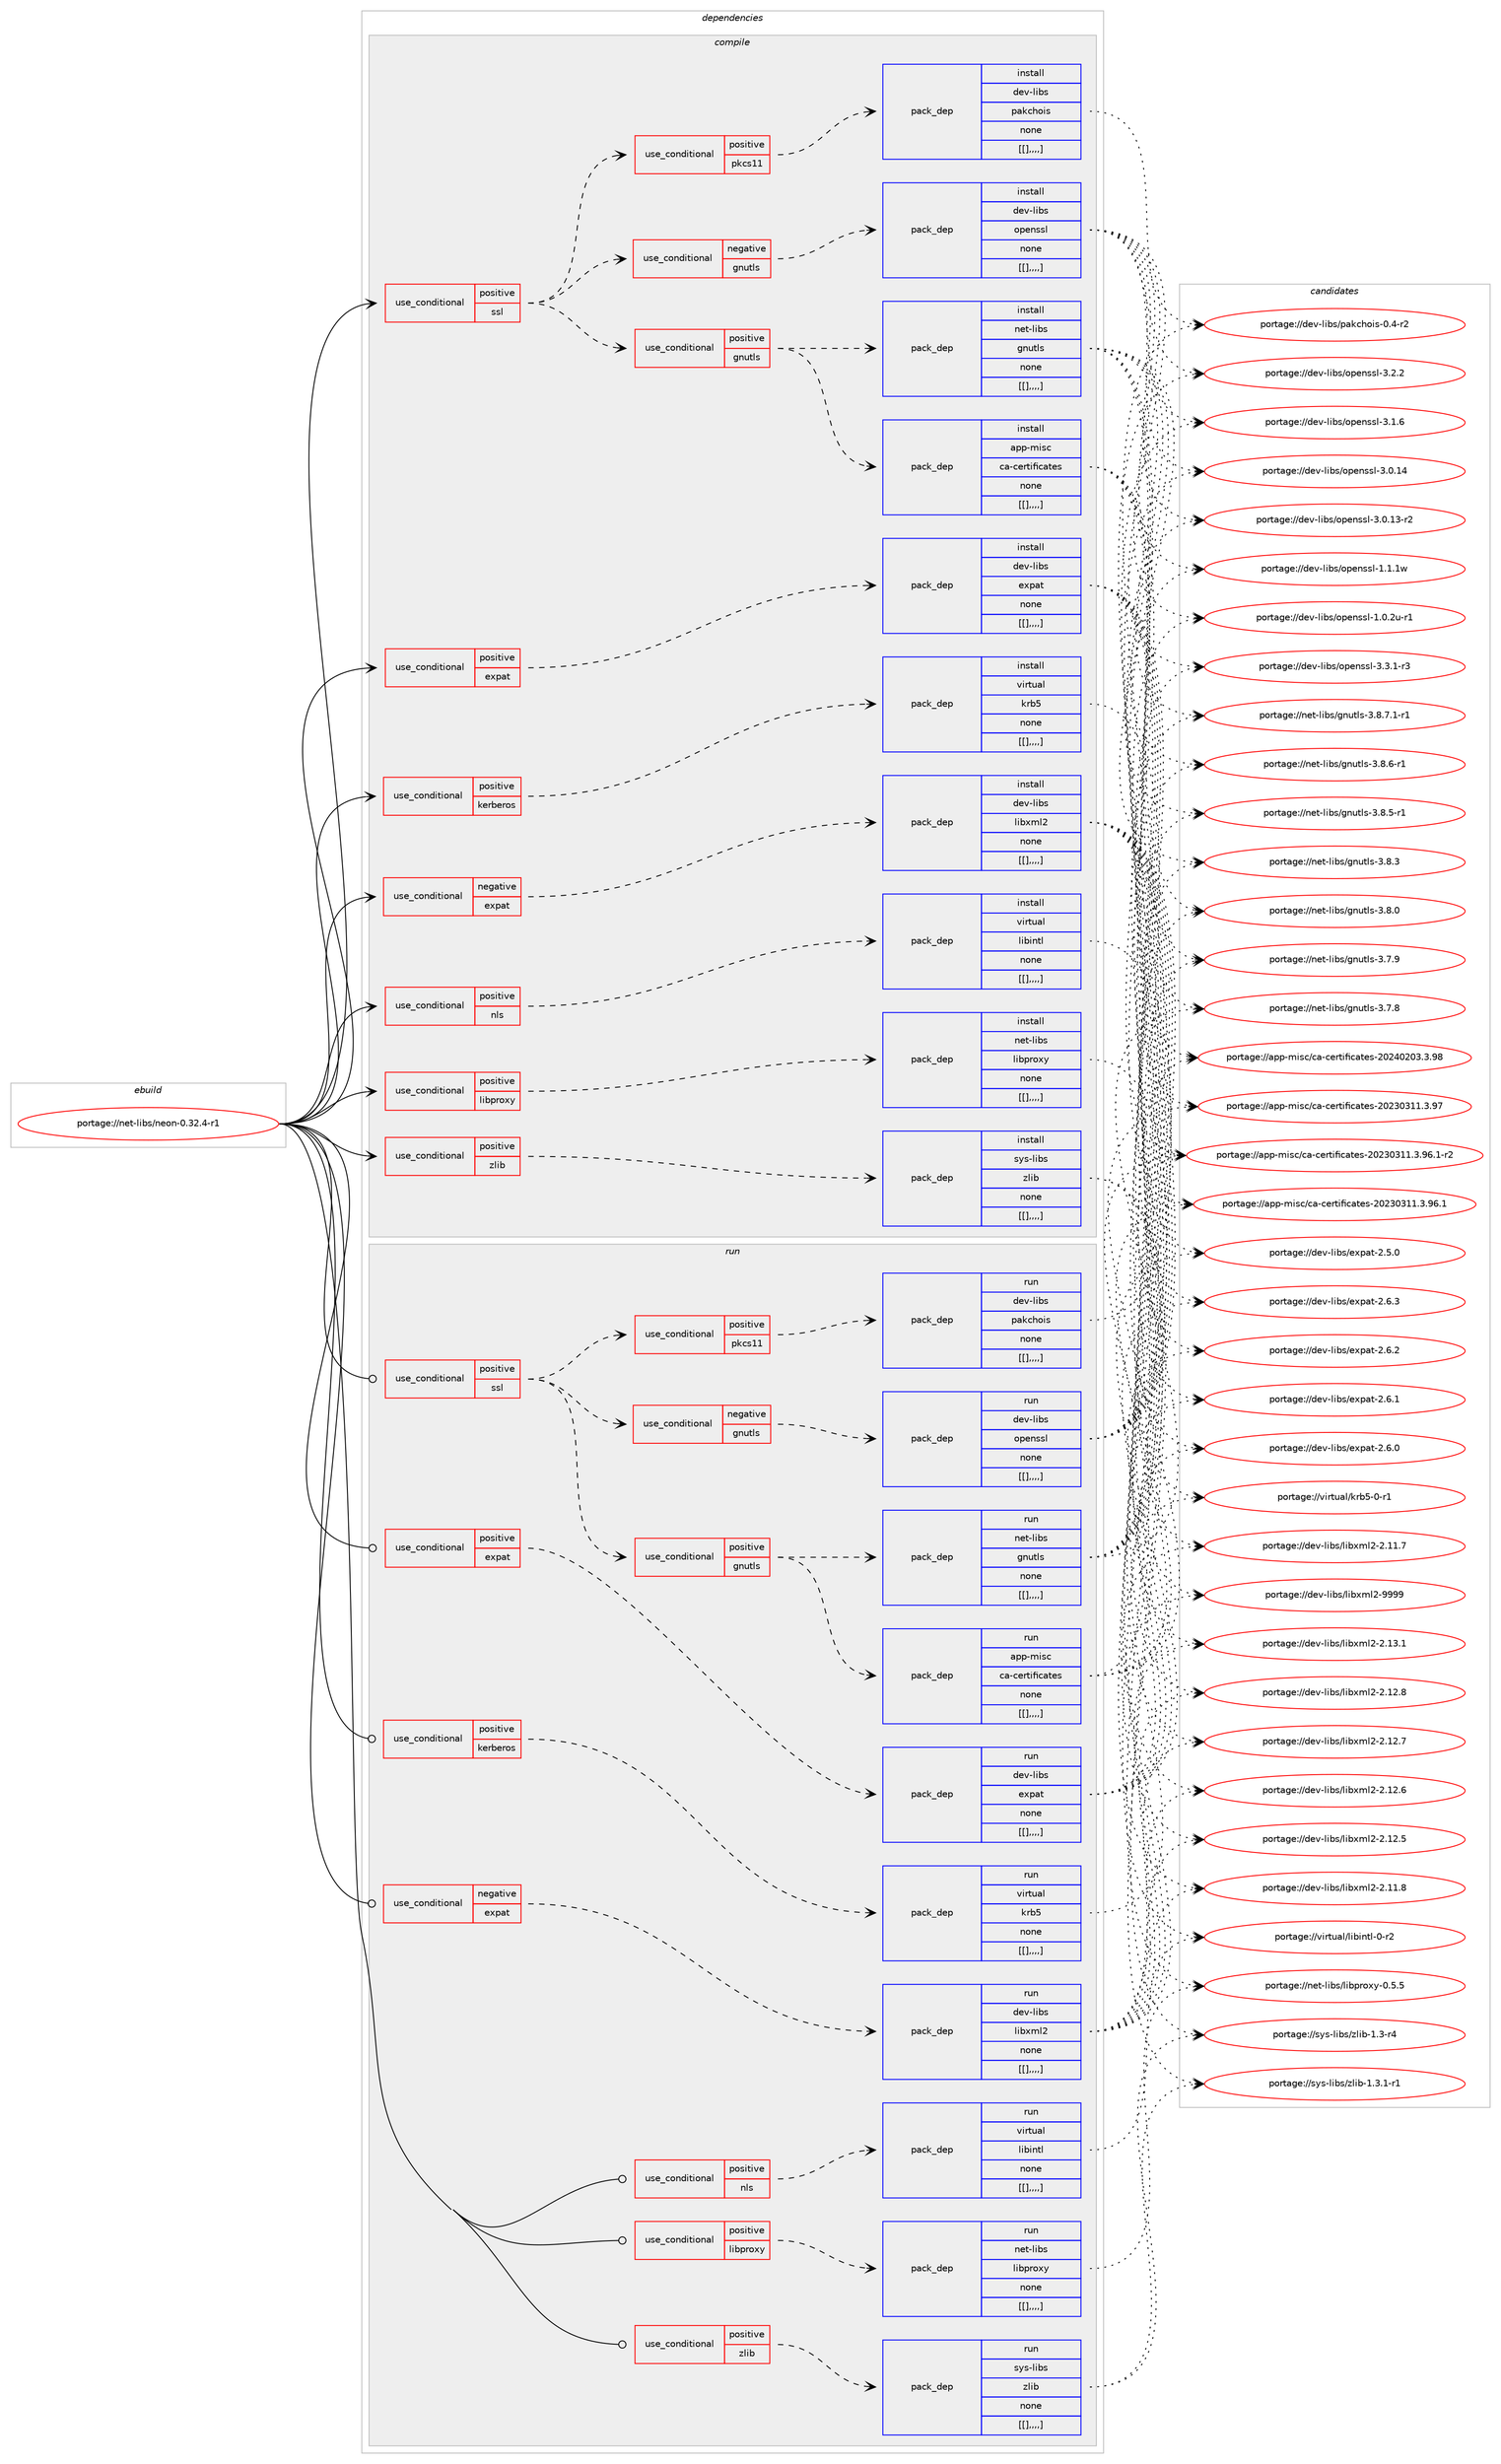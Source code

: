 digraph prolog {

# *************
# Graph options
# *************

newrank=true;
concentrate=true;
compound=true;
graph [rankdir=LR,fontname=Helvetica,fontsize=10,ranksep=1.5];#, ranksep=2.5, nodesep=0.2];
edge  [arrowhead=vee];
node  [fontname=Helvetica,fontsize=10];

# **********
# The ebuild
# **********

subgraph cluster_leftcol {
color=gray;
label=<<i>ebuild</i>>;
id [label="portage://net-libs/neon-0.32.4-r1", color=red, width=4, href="../net-libs/neon-0.32.4-r1.svg"];
}

# ****************
# The dependencies
# ****************

subgraph cluster_midcol {
color=gray;
label=<<i>dependencies</i>>;
subgraph cluster_compile {
fillcolor="#eeeeee";
style=filled;
label=<<i>compile</i>>;
subgraph cond99012 {
dependency379830 [label=<<TABLE BORDER="0" CELLBORDER="1" CELLSPACING="0" CELLPADDING="4"><TR><TD ROWSPAN="3" CELLPADDING="10">use_conditional</TD></TR><TR><TD>negative</TD></TR><TR><TD>expat</TD></TR></TABLE>>, shape=none, color=red];
subgraph pack277999 {
dependency379831 [label=<<TABLE BORDER="0" CELLBORDER="1" CELLSPACING="0" CELLPADDING="4" WIDTH="220"><TR><TD ROWSPAN="6" CELLPADDING="30">pack_dep</TD></TR><TR><TD WIDTH="110">install</TD></TR><TR><TD>dev-libs</TD></TR><TR><TD>libxml2</TD></TR><TR><TD>none</TD></TR><TR><TD>[[],,,,]</TD></TR></TABLE>>, shape=none, color=blue];
}
dependency379830:e -> dependency379831:w [weight=20,style="dashed",arrowhead="vee"];
}
id:e -> dependency379830:w [weight=20,style="solid",arrowhead="vee"];
subgraph cond99013 {
dependency379832 [label=<<TABLE BORDER="0" CELLBORDER="1" CELLSPACING="0" CELLPADDING="4"><TR><TD ROWSPAN="3" CELLPADDING="10">use_conditional</TD></TR><TR><TD>positive</TD></TR><TR><TD>expat</TD></TR></TABLE>>, shape=none, color=red];
subgraph pack278000 {
dependency379833 [label=<<TABLE BORDER="0" CELLBORDER="1" CELLSPACING="0" CELLPADDING="4" WIDTH="220"><TR><TD ROWSPAN="6" CELLPADDING="30">pack_dep</TD></TR><TR><TD WIDTH="110">install</TD></TR><TR><TD>dev-libs</TD></TR><TR><TD>expat</TD></TR><TR><TD>none</TD></TR><TR><TD>[[],,,,]</TD></TR></TABLE>>, shape=none, color=blue];
}
dependency379832:e -> dependency379833:w [weight=20,style="dashed",arrowhead="vee"];
}
id:e -> dependency379832:w [weight=20,style="solid",arrowhead="vee"];
subgraph cond99014 {
dependency379834 [label=<<TABLE BORDER="0" CELLBORDER="1" CELLSPACING="0" CELLPADDING="4"><TR><TD ROWSPAN="3" CELLPADDING="10">use_conditional</TD></TR><TR><TD>positive</TD></TR><TR><TD>kerberos</TD></TR></TABLE>>, shape=none, color=red];
subgraph pack278001 {
dependency379835 [label=<<TABLE BORDER="0" CELLBORDER="1" CELLSPACING="0" CELLPADDING="4" WIDTH="220"><TR><TD ROWSPAN="6" CELLPADDING="30">pack_dep</TD></TR><TR><TD WIDTH="110">install</TD></TR><TR><TD>virtual</TD></TR><TR><TD>krb5</TD></TR><TR><TD>none</TD></TR><TR><TD>[[],,,,]</TD></TR></TABLE>>, shape=none, color=blue];
}
dependency379834:e -> dependency379835:w [weight=20,style="dashed",arrowhead="vee"];
}
id:e -> dependency379834:w [weight=20,style="solid",arrowhead="vee"];
subgraph cond99015 {
dependency379836 [label=<<TABLE BORDER="0" CELLBORDER="1" CELLSPACING="0" CELLPADDING="4"><TR><TD ROWSPAN="3" CELLPADDING="10">use_conditional</TD></TR><TR><TD>positive</TD></TR><TR><TD>libproxy</TD></TR></TABLE>>, shape=none, color=red];
subgraph pack278002 {
dependency379837 [label=<<TABLE BORDER="0" CELLBORDER="1" CELLSPACING="0" CELLPADDING="4" WIDTH="220"><TR><TD ROWSPAN="6" CELLPADDING="30">pack_dep</TD></TR><TR><TD WIDTH="110">install</TD></TR><TR><TD>net-libs</TD></TR><TR><TD>libproxy</TD></TR><TR><TD>none</TD></TR><TR><TD>[[],,,,]</TD></TR></TABLE>>, shape=none, color=blue];
}
dependency379836:e -> dependency379837:w [weight=20,style="dashed",arrowhead="vee"];
}
id:e -> dependency379836:w [weight=20,style="solid",arrowhead="vee"];
subgraph cond99016 {
dependency379838 [label=<<TABLE BORDER="0" CELLBORDER="1" CELLSPACING="0" CELLPADDING="4"><TR><TD ROWSPAN="3" CELLPADDING="10">use_conditional</TD></TR><TR><TD>positive</TD></TR><TR><TD>nls</TD></TR></TABLE>>, shape=none, color=red];
subgraph pack278003 {
dependency379839 [label=<<TABLE BORDER="0" CELLBORDER="1" CELLSPACING="0" CELLPADDING="4" WIDTH="220"><TR><TD ROWSPAN="6" CELLPADDING="30">pack_dep</TD></TR><TR><TD WIDTH="110">install</TD></TR><TR><TD>virtual</TD></TR><TR><TD>libintl</TD></TR><TR><TD>none</TD></TR><TR><TD>[[],,,,]</TD></TR></TABLE>>, shape=none, color=blue];
}
dependency379838:e -> dependency379839:w [weight=20,style="dashed",arrowhead="vee"];
}
id:e -> dependency379838:w [weight=20,style="solid",arrowhead="vee"];
subgraph cond99017 {
dependency379840 [label=<<TABLE BORDER="0" CELLBORDER="1" CELLSPACING="0" CELLPADDING="4"><TR><TD ROWSPAN="3" CELLPADDING="10">use_conditional</TD></TR><TR><TD>positive</TD></TR><TR><TD>ssl</TD></TR></TABLE>>, shape=none, color=red];
subgraph cond99018 {
dependency379841 [label=<<TABLE BORDER="0" CELLBORDER="1" CELLSPACING="0" CELLPADDING="4"><TR><TD ROWSPAN="3" CELLPADDING="10">use_conditional</TD></TR><TR><TD>positive</TD></TR><TR><TD>gnutls</TD></TR></TABLE>>, shape=none, color=red];
subgraph pack278004 {
dependency379842 [label=<<TABLE BORDER="0" CELLBORDER="1" CELLSPACING="0" CELLPADDING="4" WIDTH="220"><TR><TD ROWSPAN="6" CELLPADDING="30">pack_dep</TD></TR><TR><TD WIDTH="110">install</TD></TR><TR><TD>app-misc</TD></TR><TR><TD>ca-certificates</TD></TR><TR><TD>none</TD></TR><TR><TD>[[],,,,]</TD></TR></TABLE>>, shape=none, color=blue];
}
dependency379841:e -> dependency379842:w [weight=20,style="dashed",arrowhead="vee"];
subgraph pack278005 {
dependency379843 [label=<<TABLE BORDER="0" CELLBORDER="1" CELLSPACING="0" CELLPADDING="4" WIDTH="220"><TR><TD ROWSPAN="6" CELLPADDING="30">pack_dep</TD></TR><TR><TD WIDTH="110">install</TD></TR><TR><TD>net-libs</TD></TR><TR><TD>gnutls</TD></TR><TR><TD>none</TD></TR><TR><TD>[[],,,,]</TD></TR></TABLE>>, shape=none, color=blue];
}
dependency379841:e -> dependency379843:w [weight=20,style="dashed",arrowhead="vee"];
}
dependency379840:e -> dependency379841:w [weight=20,style="dashed",arrowhead="vee"];
subgraph cond99019 {
dependency379844 [label=<<TABLE BORDER="0" CELLBORDER="1" CELLSPACING="0" CELLPADDING="4"><TR><TD ROWSPAN="3" CELLPADDING="10">use_conditional</TD></TR><TR><TD>negative</TD></TR><TR><TD>gnutls</TD></TR></TABLE>>, shape=none, color=red];
subgraph pack278006 {
dependency379845 [label=<<TABLE BORDER="0" CELLBORDER="1" CELLSPACING="0" CELLPADDING="4" WIDTH="220"><TR><TD ROWSPAN="6" CELLPADDING="30">pack_dep</TD></TR><TR><TD WIDTH="110">install</TD></TR><TR><TD>dev-libs</TD></TR><TR><TD>openssl</TD></TR><TR><TD>none</TD></TR><TR><TD>[[],,,,]</TD></TR></TABLE>>, shape=none, color=blue];
}
dependency379844:e -> dependency379845:w [weight=20,style="dashed",arrowhead="vee"];
}
dependency379840:e -> dependency379844:w [weight=20,style="dashed",arrowhead="vee"];
subgraph cond99020 {
dependency379846 [label=<<TABLE BORDER="0" CELLBORDER="1" CELLSPACING="0" CELLPADDING="4"><TR><TD ROWSPAN="3" CELLPADDING="10">use_conditional</TD></TR><TR><TD>positive</TD></TR><TR><TD>pkcs11</TD></TR></TABLE>>, shape=none, color=red];
subgraph pack278007 {
dependency379847 [label=<<TABLE BORDER="0" CELLBORDER="1" CELLSPACING="0" CELLPADDING="4" WIDTH="220"><TR><TD ROWSPAN="6" CELLPADDING="30">pack_dep</TD></TR><TR><TD WIDTH="110">install</TD></TR><TR><TD>dev-libs</TD></TR><TR><TD>pakchois</TD></TR><TR><TD>none</TD></TR><TR><TD>[[],,,,]</TD></TR></TABLE>>, shape=none, color=blue];
}
dependency379846:e -> dependency379847:w [weight=20,style="dashed",arrowhead="vee"];
}
dependency379840:e -> dependency379846:w [weight=20,style="dashed",arrowhead="vee"];
}
id:e -> dependency379840:w [weight=20,style="solid",arrowhead="vee"];
subgraph cond99021 {
dependency379848 [label=<<TABLE BORDER="0" CELLBORDER="1" CELLSPACING="0" CELLPADDING="4"><TR><TD ROWSPAN="3" CELLPADDING="10">use_conditional</TD></TR><TR><TD>positive</TD></TR><TR><TD>zlib</TD></TR></TABLE>>, shape=none, color=red];
subgraph pack278008 {
dependency379849 [label=<<TABLE BORDER="0" CELLBORDER="1" CELLSPACING="0" CELLPADDING="4" WIDTH="220"><TR><TD ROWSPAN="6" CELLPADDING="30">pack_dep</TD></TR><TR><TD WIDTH="110">install</TD></TR><TR><TD>sys-libs</TD></TR><TR><TD>zlib</TD></TR><TR><TD>none</TD></TR><TR><TD>[[],,,,]</TD></TR></TABLE>>, shape=none, color=blue];
}
dependency379848:e -> dependency379849:w [weight=20,style="dashed",arrowhead="vee"];
}
id:e -> dependency379848:w [weight=20,style="solid",arrowhead="vee"];
}
subgraph cluster_compileandrun {
fillcolor="#eeeeee";
style=filled;
label=<<i>compile and run</i>>;
}
subgraph cluster_run {
fillcolor="#eeeeee";
style=filled;
label=<<i>run</i>>;
subgraph cond99022 {
dependency379850 [label=<<TABLE BORDER="0" CELLBORDER="1" CELLSPACING="0" CELLPADDING="4"><TR><TD ROWSPAN="3" CELLPADDING="10">use_conditional</TD></TR><TR><TD>negative</TD></TR><TR><TD>expat</TD></TR></TABLE>>, shape=none, color=red];
subgraph pack278009 {
dependency379851 [label=<<TABLE BORDER="0" CELLBORDER="1" CELLSPACING="0" CELLPADDING="4" WIDTH="220"><TR><TD ROWSPAN="6" CELLPADDING="30">pack_dep</TD></TR><TR><TD WIDTH="110">run</TD></TR><TR><TD>dev-libs</TD></TR><TR><TD>libxml2</TD></TR><TR><TD>none</TD></TR><TR><TD>[[],,,,]</TD></TR></TABLE>>, shape=none, color=blue];
}
dependency379850:e -> dependency379851:w [weight=20,style="dashed",arrowhead="vee"];
}
id:e -> dependency379850:w [weight=20,style="solid",arrowhead="odot"];
subgraph cond99023 {
dependency379852 [label=<<TABLE BORDER="0" CELLBORDER="1" CELLSPACING="0" CELLPADDING="4"><TR><TD ROWSPAN="3" CELLPADDING="10">use_conditional</TD></TR><TR><TD>positive</TD></TR><TR><TD>expat</TD></TR></TABLE>>, shape=none, color=red];
subgraph pack278010 {
dependency379853 [label=<<TABLE BORDER="0" CELLBORDER="1" CELLSPACING="0" CELLPADDING="4" WIDTH="220"><TR><TD ROWSPAN="6" CELLPADDING="30">pack_dep</TD></TR><TR><TD WIDTH="110">run</TD></TR><TR><TD>dev-libs</TD></TR><TR><TD>expat</TD></TR><TR><TD>none</TD></TR><TR><TD>[[],,,,]</TD></TR></TABLE>>, shape=none, color=blue];
}
dependency379852:e -> dependency379853:w [weight=20,style="dashed",arrowhead="vee"];
}
id:e -> dependency379852:w [weight=20,style="solid",arrowhead="odot"];
subgraph cond99024 {
dependency379854 [label=<<TABLE BORDER="0" CELLBORDER="1" CELLSPACING="0" CELLPADDING="4"><TR><TD ROWSPAN="3" CELLPADDING="10">use_conditional</TD></TR><TR><TD>positive</TD></TR><TR><TD>kerberos</TD></TR></TABLE>>, shape=none, color=red];
subgraph pack278011 {
dependency379855 [label=<<TABLE BORDER="0" CELLBORDER="1" CELLSPACING="0" CELLPADDING="4" WIDTH="220"><TR><TD ROWSPAN="6" CELLPADDING="30">pack_dep</TD></TR><TR><TD WIDTH="110">run</TD></TR><TR><TD>virtual</TD></TR><TR><TD>krb5</TD></TR><TR><TD>none</TD></TR><TR><TD>[[],,,,]</TD></TR></TABLE>>, shape=none, color=blue];
}
dependency379854:e -> dependency379855:w [weight=20,style="dashed",arrowhead="vee"];
}
id:e -> dependency379854:w [weight=20,style="solid",arrowhead="odot"];
subgraph cond99025 {
dependency379856 [label=<<TABLE BORDER="0" CELLBORDER="1" CELLSPACING="0" CELLPADDING="4"><TR><TD ROWSPAN="3" CELLPADDING="10">use_conditional</TD></TR><TR><TD>positive</TD></TR><TR><TD>libproxy</TD></TR></TABLE>>, shape=none, color=red];
subgraph pack278012 {
dependency379857 [label=<<TABLE BORDER="0" CELLBORDER="1" CELLSPACING="0" CELLPADDING="4" WIDTH="220"><TR><TD ROWSPAN="6" CELLPADDING="30">pack_dep</TD></TR><TR><TD WIDTH="110">run</TD></TR><TR><TD>net-libs</TD></TR><TR><TD>libproxy</TD></TR><TR><TD>none</TD></TR><TR><TD>[[],,,,]</TD></TR></TABLE>>, shape=none, color=blue];
}
dependency379856:e -> dependency379857:w [weight=20,style="dashed",arrowhead="vee"];
}
id:e -> dependency379856:w [weight=20,style="solid",arrowhead="odot"];
subgraph cond99026 {
dependency379858 [label=<<TABLE BORDER="0" CELLBORDER="1" CELLSPACING="0" CELLPADDING="4"><TR><TD ROWSPAN="3" CELLPADDING="10">use_conditional</TD></TR><TR><TD>positive</TD></TR><TR><TD>nls</TD></TR></TABLE>>, shape=none, color=red];
subgraph pack278013 {
dependency379859 [label=<<TABLE BORDER="0" CELLBORDER="1" CELLSPACING="0" CELLPADDING="4" WIDTH="220"><TR><TD ROWSPAN="6" CELLPADDING="30">pack_dep</TD></TR><TR><TD WIDTH="110">run</TD></TR><TR><TD>virtual</TD></TR><TR><TD>libintl</TD></TR><TR><TD>none</TD></TR><TR><TD>[[],,,,]</TD></TR></TABLE>>, shape=none, color=blue];
}
dependency379858:e -> dependency379859:w [weight=20,style="dashed",arrowhead="vee"];
}
id:e -> dependency379858:w [weight=20,style="solid",arrowhead="odot"];
subgraph cond99027 {
dependency379860 [label=<<TABLE BORDER="0" CELLBORDER="1" CELLSPACING="0" CELLPADDING="4"><TR><TD ROWSPAN="3" CELLPADDING="10">use_conditional</TD></TR><TR><TD>positive</TD></TR><TR><TD>ssl</TD></TR></TABLE>>, shape=none, color=red];
subgraph cond99028 {
dependency379861 [label=<<TABLE BORDER="0" CELLBORDER="1" CELLSPACING="0" CELLPADDING="4"><TR><TD ROWSPAN="3" CELLPADDING="10">use_conditional</TD></TR><TR><TD>positive</TD></TR><TR><TD>gnutls</TD></TR></TABLE>>, shape=none, color=red];
subgraph pack278014 {
dependency379862 [label=<<TABLE BORDER="0" CELLBORDER="1" CELLSPACING="0" CELLPADDING="4" WIDTH="220"><TR><TD ROWSPAN="6" CELLPADDING="30">pack_dep</TD></TR><TR><TD WIDTH="110">run</TD></TR><TR><TD>app-misc</TD></TR><TR><TD>ca-certificates</TD></TR><TR><TD>none</TD></TR><TR><TD>[[],,,,]</TD></TR></TABLE>>, shape=none, color=blue];
}
dependency379861:e -> dependency379862:w [weight=20,style="dashed",arrowhead="vee"];
subgraph pack278015 {
dependency379863 [label=<<TABLE BORDER="0" CELLBORDER="1" CELLSPACING="0" CELLPADDING="4" WIDTH="220"><TR><TD ROWSPAN="6" CELLPADDING="30">pack_dep</TD></TR><TR><TD WIDTH="110">run</TD></TR><TR><TD>net-libs</TD></TR><TR><TD>gnutls</TD></TR><TR><TD>none</TD></TR><TR><TD>[[],,,,]</TD></TR></TABLE>>, shape=none, color=blue];
}
dependency379861:e -> dependency379863:w [weight=20,style="dashed",arrowhead="vee"];
}
dependency379860:e -> dependency379861:w [weight=20,style="dashed",arrowhead="vee"];
subgraph cond99029 {
dependency379864 [label=<<TABLE BORDER="0" CELLBORDER="1" CELLSPACING="0" CELLPADDING="4"><TR><TD ROWSPAN="3" CELLPADDING="10">use_conditional</TD></TR><TR><TD>negative</TD></TR><TR><TD>gnutls</TD></TR></TABLE>>, shape=none, color=red];
subgraph pack278016 {
dependency379865 [label=<<TABLE BORDER="0" CELLBORDER="1" CELLSPACING="0" CELLPADDING="4" WIDTH="220"><TR><TD ROWSPAN="6" CELLPADDING="30">pack_dep</TD></TR><TR><TD WIDTH="110">run</TD></TR><TR><TD>dev-libs</TD></TR><TR><TD>openssl</TD></TR><TR><TD>none</TD></TR><TR><TD>[[],,,,]</TD></TR></TABLE>>, shape=none, color=blue];
}
dependency379864:e -> dependency379865:w [weight=20,style="dashed",arrowhead="vee"];
}
dependency379860:e -> dependency379864:w [weight=20,style="dashed",arrowhead="vee"];
subgraph cond99030 {
dependency379866 [label=<<TABLE BORDER="0" CELLBORDER="1" CELLSPACING="0" CELLPADDING="4"><TR><TD ROWSPAN="3" CELLPADDING="10">use_conditional</TD></TR><TR><TD>positive</TD></TR><TR><TD>pkcs11</TD></TR></TABLE>>, shape=none, color=red];
subgraph pack278017 {
dependency379867 [label=<<TABLE BORDER="0" CELLBORDER="1" CELLSPACING="0" CELLPADDING="4" WIDTH="220"><TR><TD ROWSPAN="6" CELLPADDING="30">pack_dep</TD></TR><TR><TD WIDTH="110">run</TD></TR><TR><TD>dev-libs</TD></TR><TR><TD>pakchois</TD></TR><TR><TD>none</TD></TR><TR><TD>[[],,,,]</TD></TR></TABLE>>, shape=none, color=blue];
}
dependency379866:e -> dependency379867:w [weight=20,style="dashed",arrowhead="vee"];
}
dependency379860:e -> dependency379866:w [weight=20,style="dashed",arrowhead="vee"];
}
id:e -> dependency379860:w [weight=20,style="solid",arrowhead="odot"];
subgraph cond99031 {
dependency379868 [label=<<TABLE BORDER="0" CELLBORDER="1" CELLSPACING="0" CELLPADDING="4"><TR><TD ROWSPAN="3" CELLPADDING="10">use_conditional</TD></TR><TR><TD>positive</TD></TR><TR><TD>zlib</TD></TR></TABLE>>, shape=none, color=red];
subgraph pack278018 {
dependency379869 [label=<<TABLE BORDER="0" CELLBORDER="1" CELLSPACING="0" CELLPADDING="4" WIDTH="220"><TR><TD ROWSPAN="6" CELLPADDING="30">pack_dep</TD></TR><TR><TD WIDTH="110">run</TD></TR><TR><TD>sys-libs</TD></TR><TR><TD>zlib</TD></TR><TR><TD>none</TD></TR><TR><TD>[[],,,,]</TD></TR></TABLE>>, shape=none, color=blue];
}
dependency379868:e -> dependency379869:w [weight=20,style="dashed",arrowhead="vee"];
}
id:e -> dependency379868:w [weight=20,style="solid",arrowhead="odot"];
}
}

# **************
# The candidates
# **************

subgraph cluster_choices {
rank=same;
color=gray;
label=<<i>candidates</i>>;

subgraph choice277999 {
color=black;
nodesep=1;
choice10010111845108105981154710810598120109108504557575757 [label="portage://dev-libs/libxml2-9999", color=red, width=4,href="../dev-libs/libxml2-9999.svg"];
choice100101118451081059811547108105981201091085045504649514649 [label="portage://dev-libs/libxml2-2.13.1", color=red, width=4,href="../dev-libs/libxml2-2.13.1.svg"];
choice100101118451081059811547108105981201091085045504649504656 [label="portage://dev-libs/libxml2-2.12.8", color=red, width=4,href="../dev-libs/libxml2-2.12.8.svg"];
choice100101118451081059811547108105981201091085045504649504655 [label="portage://dev-libs/libxml2-2.12.7", color=red, width=4,href="../dev-libs/libxml2-2.12.7.svg"];
choice100101118451081059811547108105981201091085045504649504654 [label="portage://dev-libs/libxml2-2.12.6", color=red, width=4,href="../dev-libs/libxml2-2.12.6.svg"];
choice100101118451081059811547108105981201091085045504649504653 [label="portage://dev-libs/libxml2-2.12.5", color=red, width=4,href="../dev-libs/libxml2-2.12.5.svg"];
choice100101118451081059811547108105981201091085045504649494656 [label="portage://dev-libs/libxml2-2.11.8", color=red, width=4,href="../dev-libs/libxml2-2.11.8.svg"];
choice100101118451081059811547108105981201091085045504649494655 [label="portage://dev-libs/libxml2-2.11.7", color=red, width=4,href="../dev-libs/libxml2-2.11.7.svg"];
dependency379831:e -> choice10010111845108105981154710810598120109108504557575757:w [style=dotted,weight="100"];
dependency379831:e -> choice100101118451081059811547108105981201091085045504649514649:w [style=dotted,weight="100"];
dependency379831:e -> choice100101118451081059811547108105981201091085045504649504656:w [style=dotted,weight="100"];
dependency379831:e -> choice100101118451081059811547108105981201091085045504649504655:w [style=dotted,weight="100"];
dependency379831:e -> choice100101118451081059811547108105981201091085045504649504654:w [style=dotted,weight="100"];
dependency379831:e -> choice100101118451081059811547108105981201091085045504649504653:w [style=dotted,weight="100"];
dependency379831:e -> choice100101118451081059811547108105981201091085045504649494656:w [style=dotted,weight="100"];
dependency379831:e -> choice100101118451081059811547108105981201091085045504649494655:w [style=dotted,weight="100"];
}
subgraph choice278000 {
color=black;
nodesep=1;
choice10010111845108105981154710112011297116455046544651 [label="portage://dev-libs/expat-2.6.3", color=red, width=4,href="../dev-libs/expat-2.6.3.svg"];
choice10010111845108105981154710112011297116455046544650 [label="portage://dev-libs/expat-2.6.2", color=red, width=4,href="../dev-libs/expat-2.6.2.svg"];
choice10010111845108105981154710112011297116455046544649 [label="portage://dev-libs/expat-2.6.1", color=red, width=4,href="../dev-libs/expat-2.6.1.svg"];
choice10010111845108105981154710112011297116455046544648 [label="portage://dev-libs/expat-2.6.0", color=red, width=4,href="../dev-libs/expat-2.6.0.svg"];
choice10010111845108105981154710112011297116455046534648 [label="portage://dev-libs/expat-2.5.0", color=red, width=4,href="../dev-libs/expat-2.5.0.svg"];
dependency379833:e -> choice10010111845108105981154710112011297116455046544651:w [style=dotted,weight="100"];
dependency379833:e -> choice10010111845108105981154710112011297116455046544650:w [style=dotted,weight="100"];
dependency379833:e -> choice10010111845108105981154710112011297116455046544649:w [style=dotted,weight="100"];
dependency379833:e -> choice10010111845108105981154710112011297116455046544648:w [style=dotted,weight="100"];
dependency379833:e -> choice10010111845108105981154710112011297116455046534648:w [style=dotted,weight="100"];
}
subgraph choice278001 {
color=black;
nodesep=1;
choice1181051141161179710847107114985345484511449 [label="portage://virtual/krb5-0-r1", color=red, width=4,href="../virtual/krb5-0-r1.svg"];
dependency379835:e -> choice1181051141161179710847107114985345484511449:w [style=dotted,weight="100"];
}
subgraph choice278002 {
color=black;
nodesep=1;
choice11010111645108105981154710810598112114111120121454846534653 [label="portage://net-libs/libproxy-0.5.5", color=red, width=4,href="../net-libs/libproxy-0.5.5.svg"];
dependency379837:e -> choice11010111645108105981154710810598112114111120121454846534653:w [style=dotted,weight="100"];
}
subgraph choice278003 {
color=black;
nodesep=1;
choice11810511411611797108471081059810511011610845484511450 [label="portage://virtual/libintl-0-r2", color=red, width=4,href="../virtual/libintl-0-r2.svg"];
dependency379839:e -> choice11810511411611797108471081059810511011610845484511450:w [style=dotted,weight="100"];
}
subgraph choice278004 {
color=black;
nodesep=1;
choice971121124510910511599479997459910111411610510210599971161011154550485052485048514651465756 [label="portage://app-misc/ca-certificates-20240203.3.98", color=red, width=4,href="../app-misc/ca-certificates-20240203.3.98.svg"];
choice971121124510910511599479997459910111411610510210599971161011154550485051485149494651465755 [label="portage://app-misc/ca-certificates-20230311.3.97", color=red, width=4,href="../app-misc/ca-certificates-20230311.3.97.svg"];
choice97112112451091051159947999745991011141161051021059997116101115455048505148514949465146575446494511450 [label="portage://app-misc/ca-certificates-20230311.3.96.1-r2", color=red, width=4,href="../app-misc/ca-certificates-20230311.3.96.1-r2.svg"];
choice9711211245109105115994799974599101114116105102105999711610111545504850514851494946514657544649 [label="portage://app-misc/ca-certificates-20230311.3.96.1", color=red, width=4,href="../app-misc/ca-certificates-20230311.3.96.1.svg"];
dependency379842:e -> choice971121124510910511599479997459910111411610510210599971161011154550485052485048514651465756:w [style=dotted,weight="100"];
dependency379842:e -> choice971121124510910511599479997459910111411610510210599971161011154550485051485149494651465755:w [style=dotted,weight="100"];
dependency379842:e -> choice97112112451091051159947999745991011141161051021059997116101115455048505148514949465146575446494511450:w [style=dotted,weight="100"];
dependency379842:e -> choice9711211245109105115994799974599101114116105102105999711610111545504850514851494946514657544649:w [style=dotted,weight="100"];
}
subgraph choice278005 {
color=black;
nodesep=1;
choice11010111645108105981154710311011711610811545514656465546494511449 [label="portage://net-libs/gnutls-3.8.7.1-r1", color=red, width=4,href="../net-libs/gnutls-3.8.7.1-r1.svg"];
choice1101011164510810598115471031101171161081154551465646544511449 [label="portage://net-libs/gnutls-3.8.6-r1", color=red, width=4,href="../net-libs/gnutls-3.8.6-r1.svg"];
choice1101011164510810598115471031101171161081154551465646534511449 [label="portage://net-libs/gnutls-3.8.5-r1", color=red, width=4,href="../net-libs/gnutls-3.8.5-r1.svg"];
choice110101116451081059811547103110117116108115455146564651 [label="portage://net-libs/gnutls-3.8.3", color=red, width=4,href="../net-libs/gnutls-3.8.3.svg"];
choice110101116451081059811547103110117116108115455146564648 [label="portage://net-libs/gnutls-3.8.0", color=red, width=4,href="../net-libs/gnutls-3.8.0.svg"];
choice110101116451081059811547103110117116108115455146554657 [label="portage://net-libs/gnutls-3.7.9", color=red, width=4,href="../net-libs/gnutls-3.7.9.svg"];
choice110101116451081059811547103110117116108115455146554656 [label="portage://net-libs/gnutls-3.7.8", color=red, width=4,href="../net-libs/gnutls-3.7.8.svg"];
dependency379843:e -> choice11010111645108105981154710311011711610811545514656465546494511449:w [style=dotted,weight="100"];
dependency379843:e -> choice1101011164510810598115471031101171161081154551465646544511449:w [style=dotted,weight="100"];
dependency379843:e -> choice1101011164510810598115471031101171161081154551465646534511449:w [style=dotted,weight="100"];
dependency379843:e -> choice110101116451081059811547103110117116108115455146564651:w [style=dotted,weight="100"];
dependency379843:e -> choice110101116451081059811547103110117116108115455146564648:w [style=dotted,weight="100"];
dependency379843:e -> choice110101116451081059811547103110117116108115455146554657:w [style=dotted,weight="100"];
dependency379843:e -> choice110101116451081059811547103110117116108115455146554656:w [style=dotted,weight="100"];
}
subgraph choice278006 {
color=black;
nodesep=1;
choice1001011184510810598115471111121011101151151084551465146494511451 [label="portage://dev-libs/openssl-3.3.1-r3", color=red, width=4,href="../dev-libs/openssl-3.3.1-r3.svg"];
choice100101118451081059811547111112101110115115108455146504650 [label="portage://dev-libs/openssl-3.2.2", color=red, width=4,href="../dev-libs/openssl-3.2.2.svg"];
choice100101118451081059811547111112101110115115108455146494654 [label="portage://dev-libs/openssl-3.1.6", color=red, width=4,href="../dev-libs/openssl-3.1.6.svg"];
choice10010111845108105981154711111210111011511510845514648464952 [label="portage://dev-libs/openssl-3.0.14", color=red, width=4,href="../dev-libs/openssl-3.0.14.svg"];
choice100101118451081059811547111112101110115115108455146484649514511450 [label="portage://dev-libs/openssl-3.0.13-r2", color=red, width=4,href="../dev-libs/openssl-3.0.13-r2.svg"];
choice100101118451081059811547111112101110115115108454946494649119 [label="portage://dev-libs/openssl-1.1.1w", color=red, width=4,href="../dev-libs/openssl-1.1.1w.svg"];
choice1001011184510810598115471111121011101151151084549464846501174511449 [label="portage://dev-libs/openssl-1.0.2u-r1", color=red, width=4,href="../dev-libs/openssl-1.0.2u-r1.svg"];
dependency379845:e -> choice1001011184510810598115471111121011101151151084551465146494511451:w [style=dotted,weight="100"];
dependency379845:e -> choice100101118451081059811547111112101110115115108455146504650:w [style=dotted,weight="100"];
dependency379845:e -> choice100101118451081059811547111112101110115115108455146494654:w [style=dotted,weight="100"];
dependency379845:e -> choice10010111845108105981154711111210111011511510845514648464952:w [style=dotted,weight="100"];
dependency379845:e -> choice100101118451081059811547111112101110115115108455146484649514511450:w [style=dotted,weight="100"];
dependency379845:e -> choice100101118451081059811547111112101110115115108454946494649119:w [style=dotted,weight="100"];
dependency379845:e -> choice1001011184510810598115471111121011101151151084549464846501174511449:w [style=dotted,weight="100"];
}
subgraph choice278007 {
color=black;
nodesep=1;
choice1001011184510810598115471129710799104111105115454846524511450 [label="portage://dev-libs/pakchois-0.4-r2", color=red, width=4,href="../dev-libs/pakchois-0.4-r2.svg"];
dependency379847:e -> choice1001011184510810598115471129710799104111105115454846524511450:w [style=dotted,weight="100"];
}
subgraph choice278008 {
color=black;
nodesep=1;
choice115121115451081059811547122108105984549465146494511449 [label="portage://sys-libs/zlib-1.3.1-r1", color=red, width=4,href="../sys-libs/zlib-1.3.1-r1.svg"];
choice11512111545108105981154712210810598454946514511452 [label="portage://sys-libs/zlib-1.3-r4", color=red, width=4,href="../sys-libs/zlib-1.3-r4.svg"];
dependency379849:e -> choice115121115451081059811547122108105984549465146494511449:w [style=dotted,weight="100"];
dependency379849:e -> choice11512111545108105981154712210810598454946514511452:w [style=dotted,weight="100"];
}
subgraph choice278009 {
color=black;
nodesep=1;
choice10010111845108105981154710810598120109108504557575757 [label="portage://dev-libs/libxml2-9999", color=red, width=4,href="../dev-libs/libxml2-9999.svg"];
choice100101118451081059811547108105981201091085045504649514649 [label="portage://dev-libs/libxml2-2.13.1", color=red, width=4,href="../dev-libs/libxml2-2.13.1.svg"];
choice100101118451081059811547108105981201091085045504649504656 [label="portage://dev-libs/libxml2-2.12.8", color=red, width=4,href="../dev-libs/libxml2-2.12.8.svg"];
choice100101118451081059811547108105981201091085045504649504655 [label="portage://dev-libs/libxml2-2.12.7", color=red, width=4,href="../dev-libs/libxml2-2.12.7.svg"];
choice100101118451081059811547108105981201091085045504649504654 [label="portage://dev-libs/libxml2-2.12.6", color=red, width=4,href="../dev-libs/libxml2-2.12.6.svg"];
choice100101118451081059811547108105981201091085045504649504653 [label="portage://dev-libs/libxml2-2.12.5", color=red, width=4,href="../dev-libs/libxml2-2.12.5.svg"];
choice100101118451081059811547108105981201091085045504649494656 [label="portage://dev-libs/libxml2-2.11.8", color=red, width=4,href="../dev-libs/libxml2-2.11.8.svg"];
choice100101118451081059811547108105981201091085045504649494655 [label="portage://dev-libs/libxml2-2.11.7", color=red, width=4,href="../dev-libs/libxml2-2.11.7.svg"];
dependency379851:e -> choice10010111845108105981154710810598120109108504557575757:w [style=dotted,weight="100"];
dependency379851:e -> choice100101118451081059811547108105981201091085045504649514649:w [style=dotted,weight="100"];
dependency379851:e -> choice100101118451081059811547108105981201091085045504649504656:w [style=dotted,weight="100"];
dependency379851:e -> choice100101118451081059811547108105981201091085045504649504655:w [style=dotted,weight="100"];
dependency379851:e -> choice100101118451081059811547108105981201091085045504649504654:w [style=dotted,weight="100"];
dependency379851:e -> choice100101118451081059811547108105981201091085045504649504653:w [style=dotted,weight="100"];
dependency379851:e -> choice100101118451081059811547108105981201091085045504649494656:w [style=dotted,weight="100"];
dependency379851:e -> choice100101118451081059811547108105981201091085045504649494655:w [style=dotted,weight="100"];
}
subgraph choice278010 {
color=black;
nodesep=1;
choice10010111845108105981154710112011297116455046544651 [label="portage://dev-libs/expat-2.6.3", color=red, width=4,href="../dev-libs/expat-2.6.3.svg"];
choice10010111845108105981154710112011297116455046544650 [label="portage://dev-libs/expat-2.6.2", color=red, width=4,href="../dev-libs/expat-2.6.2.svg"];
choice10010111845108105981154710112011297116455046544649 [label="portage://dev-libs/expat-2.6.1", color=red, width=4,href="../dev-libs/expat-2.6.1.svg"];
choice10010111845108105981154710112011297116455046544648 [label="portage://dev-libs/expat-2.6.0", color=red, width=4,href="../dev-libs/expat-2.6.0.svg"];
choice10010111845108105981154710112011297116455046534648 [label="portage://dev-libs/expat-2.5.0", color=red, width=4,href="../dev-libs/expat-2.5.0.svg"];
dependency379853:e -> choice10010111845108105981154710112011297116455046544651:w [style=dotted,weight="100"];
dependency379853:e -> choice10010111845108105981154710112011297116455046544650:w [style=dotted,weight="100"];
dependency379853:e -> choice10010111845108105981154710112011297116455046544649:w [style=dotted,weight="100"];
dependency379853:e -> choice10010111845108105981154710112011297116455046544648:w [style=dotted,weight="100"];
dependency379853:e -> choice10010111845108105981154710112011297116455046534648:w [style=dotted,weight="100"];
}
subgraph choice278011 {
color=black;
nodesep=1;
choice1181051141161179710847107114985345484511449 [label="portage://virtual/krb5-0-r1", color=red, width=4,href="../virtual/krb5-0-r1.svg"];
dependency379855:e -> choice1181051141161179710847107114985345484511449:w [style=dotted,weight="100"];
}
subgraph choice278012 {
color=black;
nodesep=1;
choice11010111645108105981154710810598112114111120121454846534653 [label="portage://net-libs/libproxy-0.5.5", color=red, width=4,href="../net-libs/libproxy-0.5.5.svg"];
dependency379857:e -> choice11010111645108105981154710810598112114111120121454846534653:w [style=dotted,weight="100"];
}
subgraph choice278013 {
color=black;
nodesep=1;
choice11810511411611797108471081059810511011610845484511450 [label="portage://virtual/libintl-0-r2", color=red, width=4,href="../virtual/libintl-0-r2.svg"];
dependency379859:e -> choice11810511411611797108471081059810511011610845484511450:w [style=dotted,weight="100"];
}
subgraph choice278014 {
color=black;
nodesep=1;
choice971121124510910511599479997459910111411610510210599971161011154550485052485048514651465756 [label="portage://app-misc/ca-certificates-20240203.3.98", color=red, width=4,href="../app-misc/ca-certificates-20240203.3.98.svg"];
choice971121124510910511599479997459910111411610510210599971161011154550485051485149494651465755 [label="portage://app-misc/ca-certificates-20230311.3.97", color=red, width=4,href="../app-misc/ca-certificates-20230311.3.97.svg"];
choice97112112451091051159947999745991011141161051021059997116101115455048505148514949465146575446494511450 [label="portage://app-misc/ca-certificates-20230311.3.96.1-r2", color=red, width=4,href="../app-misc/ca-certificates-20230311.3.96.1-r2.svg"];
choice9711211245109105115994799974599101114116105102105999711610111545504850514851494946514657544649 [label="portage://app-misc/ca-certificates-20230311.3.96.1", color=red, width=4,href="../app-misc/ca-certificates-20230311.3.96.1.svg"];
dependency379862:e -> choice971121124510910511599479997459910111411610510210599971161011154550485052485048514651465756:w [style=dotted,weight="100"];
dependency379862:e -> choice971121124510910511599479997459910111411610510210599971161011154550485051485149494651465755:w [style=dotted,weight="100"];
dependency379862:e -> choice97112112451091051159947999745991011141161051021059997116101115455048505148514949465146575446494511450:w [style=dotted,weight="100"];
dependency379862:e -> choice9711211245109105115994799974599101114116105102105999711610111545504850514851494946514657544649:w [style=dotted,weight="100"];
}
subgraph choice278015 {
color=black;
nodesep=1;
choice11010111645108105981154710311011711610811545514656465546494511449 [label="portage://net-libs/gnutls-3.8.7.1-r1", color=red, width=4,href="../net-libs/gnutls-3.8.7.1-r1.svg"];
choice1101011164510810598115471031101171161081154551465646544511449 [label="portage://net-libs/gnutls-3.8.6-r1", color=red, width=4,href="../net-libs/gnutls-3.8.6-r1.svg"];
choice1101011164510810598115471031101171161081154551465646534511449 [label="portage://net-libs/gnutls-3.8.5-r1", color=red, width=4,href="../net-libs/gnutls-3.8.5-r1.svg"];
choice110101116451081059811547103110117116108115455146564651 [label="portage://net-libs/gnutls-3.8.3", color=red, width=4,href="../net-libs/gnutls-3.8.3.svg"];
choice110101116451081059811547103110117116108115455146564648 [label="portage://net-libs/gnutls-3.8.0", color=red, width=4,href="../net-libs/gnutls-3.8.0.svg"];
choice110101116451081059811547103110117116108115455146554657 [label="portage://net-libs/gnutls-3.7.9", color=red, width=4,href="../net-libs/gnutls-3.7.9.svg"];
choice110101116451081059811547103110117116108115455146554656 [label="portage://net-libs/gnutls-3.7.8", color=red, width=4,href="../net-libs/gnutls-3.7.8.svg"];
dependency379863:e -> choice11010111645108105981154710311011711610811545514656465546494511449:w [style=dotted,weight="100"];
dependency379863:e -> choice1101011164510810598115471031101171161081154551465646544511449:w [style=dotted,weight="100"];
dependency379863:e -> choice1101011164510810598115471031101171161081154551465646534511449:w [style=dotted,weight="100"];
dependency379863:e -> choice110101116451081059811547103110117116108115455146564651:w [style=dotted,weight="100"];
dependency379863:e -> choice110101116451081059811547103110117116108115455146564648:w [style=dotted,weight="100"];
dependency379863:e -> choice110101116451081059811547103110117116108115455146554657:w [style=dotted,weight="100"];
dependency379863:e -> choice110101116451081059811547103110117116108115455146554656:w [style=dotted,weight="100"];
}
subgraph choice278016 {
color=black;
nodesep=1;
choice1001011184510810598115471111121011101151151084551465146494511451 [label="portage://dev-libs/openssl-3.3.1-r3", color=red, width=4,href="../dev-libs/openssl-3.3.1-r3.svg"];
choice100101118451081059811547111112101110115115108455146504650 [label="portage://dev-libs/openssl-3.2.2", color=red, width=4,href="../dev-libs/openssl-3.2.2.svg"];
choice100101118451081059811547111112101110115115108455146494654 [label="portage://dev-libs/openssl-3.1.6", color=red, width=4,href="../dev-libs/openssl-3.1.6.svg"];
choice10010111845108105981154711111210111011511510845514648464952 [label="portage://dev-libs/openssl-3.0.14", color=red, width=4,href="../dev-libs/openssl-3.0.14.svg"];
choice100101118451081059811547111112101110115115108455146484649514511450 [label="portage://dev-libs/openssl-3.0.13-r2", color=red, width=4,href="../dev-libs/openssl-3.0.13-r2.svg"];
choice100101118451081059811547111112101110115115108454946494649119 [label="portage://dev-libs/openssl-1.1.1w", color=red, width=4,href="../dev-libs/openssl-1.1.1w.svg"];
choice1001011184510810598115471111121011101151151084549464846501174511449 [label="portage://dev-libs/openssl-1.0.2u-r1", color=red, width=4,href="../dev-libs/openssl-1.0.2u-r1.svg"];
dependency379865:e -> choice1001011184510810598115471111121011101151151084551465146494511451:w [style=dotted,weight="100"];
dependency379865:e -> choice100101118451081059811547111112101110115115108455146504650:w [style=dotted,weight="100"];
dependency379865:e -> choice100101118451081059811547111112101110115115108455146494654:w [style=dotted,weight="100"];
dependency379865:e -> choice10010111845108105981154711111210111011511510845514648464952:w [style=dotted,weight="100"];
dependency379865:e -> choice100101118451081059811547111112101110115115108455146484649514511450:w [style=dotted,weight="100"];
dependency379865:e -> choice100101118451081059811547111112101110115115108454946494649119:w [style=dotted,weight="100"];
dependency379865:e -> choice1001011184510810598115471111121011101151151084549464846501174511449:w [style=dotted,weight="100"];
}
subgraph choice278017 {
color=black;
nodesep=1;
choice1001011184510810598115471129710799104111105115454846524511450 [label="portage://dev-libs/pakchois-0.4-r2", color=red, width=4,href="../dev-libs/pakchois-0.4-r2.svg"];
dependency379867:e -> choice1001011184510810598115471129710799104111105115454846524511450:w [style=dotted,weight="100"];
}
subgraph choice278018 {
color=black;
nodesep=1;
choice115121115451081059811547122108105984549465146494511449 [label="portage://sys-libs/zlib-1.3.1-r1", color=red, width=4,href="../sys-libs/zlib-1.3.1-r1.svg"];
choice11512111545108105981154712210810598454946514511452 [label="portage://sys-libs/zlib-1.3-r4", color=red, width=4,href="../sys-libs/zlib-1.3-r4.svg"];
dependency379869:e -> choice115121115451081059811547122108105984549465146494511449:w [style=dotted,weight="100"];
dependency379869:e -> choice11512111545108105981154712210810598454946514511452:w [style=dotted,weight="100"];
}
}

}
